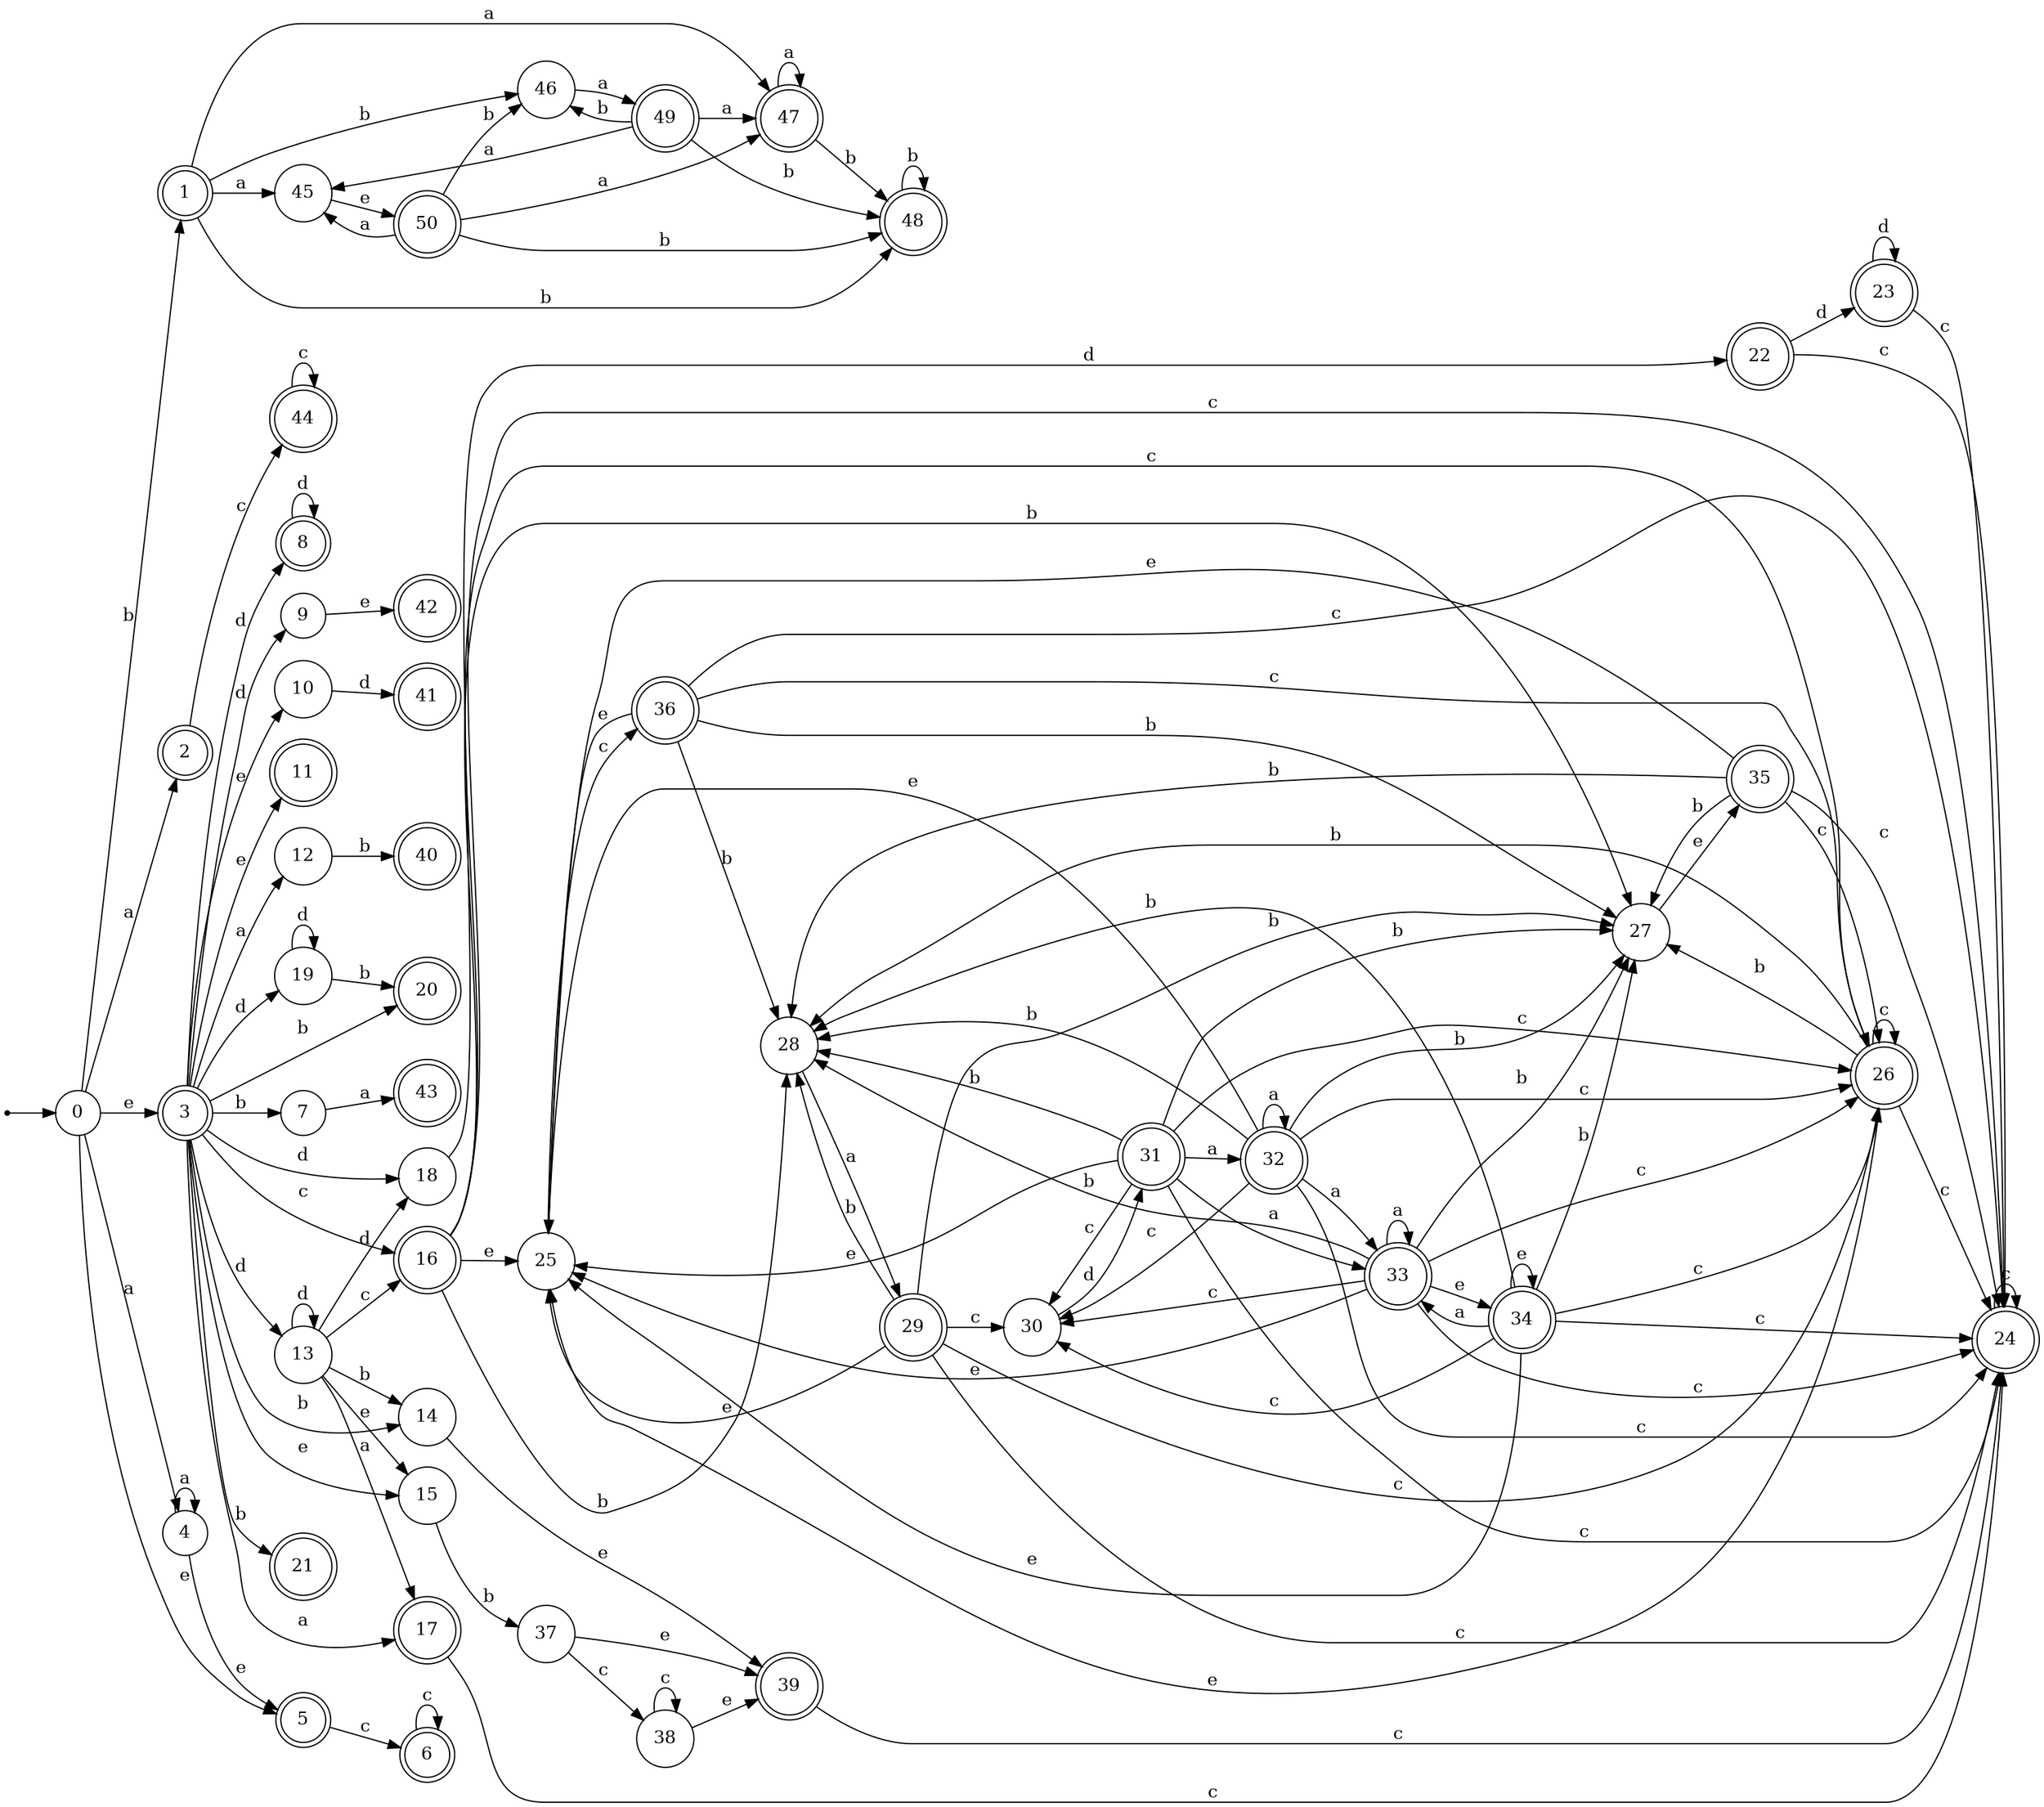 digraph finite_state_machine {
rankdir=LR;
size="20,20";
node [shape = point]; "dummy0"
node [shape = circle]; "0";
"dummy0" -> "0";
node [shape = doublecircle]; "1";node [shape = doublecircle]; "2";node [shape = doublecircle]; "3";node [shape = circle]; "4";
node [shape = doublecircle]; "5";node [shape = doublecircle]; "6";node [shape = circle]; "7";
node [shape = doublecircle]; "8";node [shape = circle]; "9";
node [shape = circle]; "10";
node [shape = doublecircle]; "11";node [shape = circle]; "12";
node [shape = circle]; "13";
node [shape = circle]; "14";
node [shape = circle]; "15";
node [shape = doublecircle]; "16";node [shape = doublecircle]; "17";node [shape = circle]; "18";
node [shape = circle]; "19";
node [shape = doublecircle]; "20";node [shape = doublecircle]; "21";node [shape = doublecircle]; "22";node [shape = doublecircle]; "23";node [shape = doublecircle]; "24";node [shape = circle]; "25";
node [shape = doublecircle]; "26";node [shape = circle]; "27";
node [shape = circle]; "28";
node [shape = doublecircle]; "29";node [shape = circle]; "30";
node [shape = doublecircle]; "31";node [shape = doublecircle]; "32";node [shape = doublecircle]; "33";node [shape = doublecircle]; "34";node [shape = doublecircle]; "35";node [shape = doublecircle]; "36";node [shape = circle]; "37";
node [shape = circle]; "38";
node [shape = doublecircle]; "39";node [shape = doublecircle]; "40";node [shape = doublecircle]; "41";node [shape = doublecircle]; "42";node [shape = doublecircle]; "43";node [shape = doublecircle]; "44";node [shape = circle]; "45";
node [shape = circle]; "46";
node [shape = doublecircle]; "47";node [shape = doublecircle]; "48";node [shape = doublecircle]; "49";node [shape = doublecircle]; "50";"0" -> "1" [label = "b"];
 "0" -> "2" [label = "a"];
 "0" -> "4" [label = "a"];
 "0" -> "3" [label = "e"];
 "0" -> "5" [label = "e"];
 "5" -> "6" [label = "c"];
 "6" -> "6" [label = "c"];
 "4" -> "4" [label = "a"];
 "4" -> "5" [label = "e"];
 "3" -> "20" [label = "b"];
 "3" -> "21" [label = "b"];
 "3" -> "14" [label = "b"];
 "3" -> "7" [label = "b"];
 "3" -> "18" [label = "d"];
 "3" -> "19" [label = "d"];
 "3" -> "8" [label = "d"];
 "3" -> "9" [label = "d"];
 "3" -> "13" [label = "d"];
 "3" -> "10" [label = "e"];
 "3" -> "11" [label = "e"];
 "3" -> "15" [label = "e"];
 "3" -> "17" [label = "a"];
 "3" -> "12" [label = "a"];
 "3" -> "16" [label = "c"];
 "19" -> "19" [label = "d"];
 "19" -> "20" [label = "b"];
 "18" -> "22" [label = "d"];
 "22" -> "23" [label = "d"];
 "22" -> "24" [label = "c"];
 "24" -> "24" [label = "c"];
 "23" -> "23" [label = "d"];
 "23" -> "24" [label = "c"];
 "17" -> "24" [label = "c"];
 "16" -> "25" [label = "e"];
 "16" -> "24" [label = "c"];
 "16" -> "26" [label = "c"];
 "16" -> "27" [label = "b"];
 "16" -> "28" [label = "b"];
 "28" -> "29" [label = "a"];
 "29" -> "27" [label = "b"];
 "29" -> "28" [label = "b"];
 "29" -> "24" [label = "c"];
 "29" -> "26" [label = "c"];
 "29" -> "30" [label = "c"];
 "29" -> "25" [label = "e"];
 "30" -> "31" [label = "d"];
 "31" -> "24" [label = "c"];
 "31" -> "26" [label = "c"];
 "31" -> "30" [label = "c"];
 "31" -> "32" [label = "a"];
 "31" -> "33" [label = "a"];
 "31" -> "27" [label = "b"];
 "31" -> "28" [label = "b"];
 "31" -> "25" [label = "e"];
 "33" -> "33" [label = "a"];
 "33" -> "25" [label = "e"];
 "33" -> "34" [label = "e"];
 "33" -> "24" [label = "c"];
 "33" -> "26" [label = "c"];
 "33" -> "30" [label = "c"];
 "33" -> "27" [label = "b"];
 "33" -> "28" [label = "b"];
 "34" -> "25" [label = "e"];
 "34" -> "34" [label = "e"];
 "34" -> "33" [label = "a"];
 "34" -> "24" [label = "c"];
 "34" -> "26" [label = "c"];
 "34" -> "30" [label = "c"];
 "34" -> "27" [label = "b"];
 "34" -> "28" [label = "b"];
 "32" -> "32" [label = "a"];
 "32" -> "33" [label = "a"];
 "32" -> "24" [label = "c"];
 "32" -> "26" [label = "c"];
 "32" -> "30" [label = "c"];
 "32" -> "27" [label = "b"];
 "32" -> "28" [label = "b"];
 "32" -> "25" [label = "e"];
 "27" -> "35" [label = "e"];
 "35" -> "27" [label = "b"];
 "35" -> "28" [label = "b"];
 "35" -> "25" [label = "e"];
 "35" -> "24" [label = "c"];
 "35" -> "26" [label = "c"];
 "26" -> "24" [label = "c"];
 "26" -> "26" [label = "c"];
 "26" -> "25" [label = "e"];
 "26" -> "27" [label = "b"];
 "26" -> "28" [label = "b"];
 "25" -> "36" [label = "c"];
 "36" -> "25" [label = "e"];
 "36" -> "24" [label = "c"];
 "36" -> "26" [label = "c"];
 "36" -> "27" [label = "b"];
 "36" -> "28" [label = "b"];
 "15" -> "37" [label = "b"];
 "37" -> "38" [label = "c"];
 "37" -> "39" [label = "e"];
 "39" -> "24" [label = "c"];
 "38" -> "38" [label = "c"];
 "38" -> "39" [label = "e"];
 "14" -> "39" [label = "e"];
 "13" -> "18" [label = "d"];
 "13" -> "13" [label = "d"];
 "13" -> "14" [label = "b"];
 "13" -> "15" [label = "e"];
 "13" -> "16" [label = "c"];
 "13" -> "17" [label = "a"];
 "12" -> "40" [label = "b"];
 "10" -> "41" [label = "d"];
 "9" -> "42" [label = "e"];
 "8" -> "8" [label = "d"];
 "7" -> "43" [label = "a"];
 "2" -> "44" [label = "c"];
 "44" -> "44" [label = "c"];
 "1" -> "45" [label = "a"];
 "1" -> "47" [label = "a"];
 "1" -> "48" [label = "b"];
 "1" -> "46" [label = "b"];
 "48" -> "48" [label = "b"];
 "47" -> "47" [label = "a"];
 "47" -> "48" [label = "b"];
 "46" -> "49" [label = "a"];
 "49" -> "48" [label = "b"];
 "49" -> "46" [label = "b"];
 "49" -> "45" [label = "a"];
 "49" -> "47" [label = "a"];
 "45" -> "50" [label = "e"];
 "50" -> "45" [label = "a"];
 "50" -> "47" [label = "a"];
 "50" -> "48" [label = "b"];
 "50" -> "46" [label = "b"];
 }
